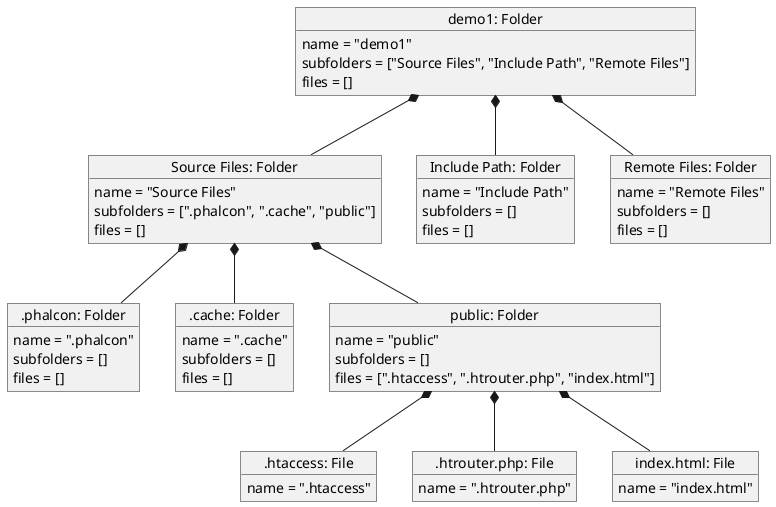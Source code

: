 @startuml

object "demo1: Folder" as demo1
object "Source Files: Folder" as source
object "Include Path: Folder" as include_path
object "Remote Files: Folder" as remote_files
object ".phalcon: Folder" as phalcon
object ".cache: Folder" as cache
object "public: Folder" as public
object ".htaccess: File" as htaccess
object ".htrouter.php: File" as htrouter
object "index.html: File" as index

demo1 *-- source
demo1 *-- include_path
demo1 *-- remote_files
source *-- phalcon
source *-- cache
source *-- public
public *-- htaccess
public *-- htrouter
public *-- index

object demo1 {
    name = "demo1"
    subfolders = ["Source Files", "Include Path", "Remote Files"]
    files = []
}

object source {
    name = "Source Files"
    subfolders = [".phalcon", ".cache", "public"]
    files = []
}

object include_path {
    name = "Include Path"
    subfolders = []
    files = []
}

object remote_files {
    name = "Remote Files"
    subfolders = []
    files = []
}

object phalcon {
    name = ".phalcon"
    subfolders = []
    files = []
}

object cache {
    name = ".cache"
    subfolders = []
    files = []
}

object public {
    name = "public"
    subfolders = []
    files = [".htaccess", ".htrouter.php", "index.html"]
}

object htaccess {
    name = ".htaccess"
}

object htrouter {
    name = ".htrouter.php"
}

object index {
    name = "index.html"
}

@enduml

